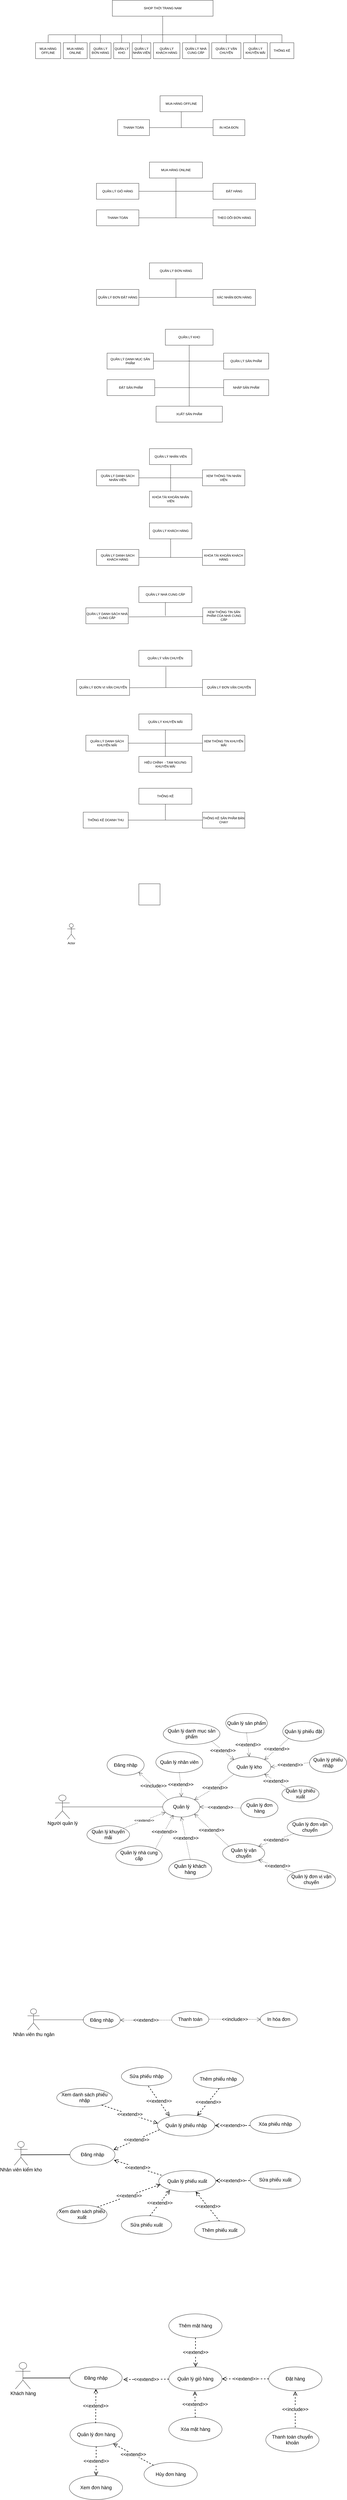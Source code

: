 <mxfile version="20.8.23" type="device"><diagram name="Page-1" id="HyWWzxSgBRr3ty2dSBjD"><mxGraphModel dx="1280" dy="484" grid="0" gridSize="10" guides="1" tooltips="1" connect="0" arrows="0" fold="1" page="0" pageScale="1" pageWidth="850" pageHeight="1100" background="none" math="0" shadow="0"><root><mxCell id="0"/><mxCell id="1" parent="0"/><mxCell id="_XjApnB1WR810djl3Nv8-1" value="SHOP THỜI TRANG NAM" style="rounded=0;whiteSpace=wrap;html=1;" parent="1" vertex="1"><mxGeometry x="260" y="70" width="380" height="60" as="geometry"/></mxCell><mxCell id="_XjApnB1WR810djl3Nv8-3" value="QUẢN LÝ KHO" style="rounded=0;whiteSpace=wrap;html=1;" parent="1" vertex="1"><mxGeometry x="265" y="230" width="60" height="60" as="geometry"/></mxCell><mxCell id="_XjApnB1WR810djl3Nv8-4" value="QUẢN LÝ NHÂN VIÊN" style="rounded=0;whiteSpace=wrap;html=1;" parent="1" vertex="1"><mxGeometry x="335" y="230" width="70" height="60" as="geometry"/></mxCell><mxCell id="_XjApnB1WR810djl3Nv8-5" value="QUẢN LÝ KHÁCH HÀNG" style="rounded=0;whiteSpace=wrap;html=1;" parent="1" vertex="1"><mxGeometry x="415" y="230" width="100" height="60" as="geometry"/></mxCell><mxCell id="_XjApnB1WR810djl3Nv8-6" value="QUẢN LÝ VẬN CHUYỂN" style="rounded=0;whiteSpace=wrap;html=1;" parent="1" vertex="1"><mxGeometry x="635" y="230" width="110" height="60" as="geometry"/></mxCell><mxCell id="_XjApnB1WR810djl3Nv8-7" value="QUẢN LÝ NHÀ CUNG CẤP" style="rounded=0;whiteSpace=wrap;html=1;" parent="1" vertex="1"><mxGeometry x="525" y="230" width="100" height="60" as="geometry"/></mxCell><mxCell id="_XjApnB1WR810djl3Nv8-8" value="QUẢN LÝ KHUYẾN MÃI" style="rounded=0;whiteSpace=wrap;html=1;" parent="1" vertex="1"><mxGeometry x="755" y="230" width="90" height="60" as="geometry"/></mxCell><mxCell id="_XjApnB1WR810djl3Nv8-9" value="QUẢN LÝ ĐƠN HÀNG" style="rounded=0;whiteSpace=wrap;html=1;" parent="1" vertex="1"><mxGeometry x="175" y="230" width="80" height="60" as="geometry"/></mxCell><mxCell id="_XjApnB1WR810djl3Nv8-10" value="MUA HÀNG ONLINE" style="rounded=0;whiteSpace=wrap;html=1;" parent="1" vertex="1"><mxGeometry x="75" y="230" width="90" height="60" as="geometry"/></mxCell><mxCell id="_XjApnB1WR810djl3Nv8-11" value="THỐNG KÊ" style="rounded=0;whiteSpace=wrap;html=1;" parent="1" vertex="1"><mxGeometry x="855" y="230" width="90" height="60" as="geometry"/></mxCell><mxCell id="_XjApnB1WR810djl3Nv8-13" value="MUA HÀNG OFFLINE" style="rounded=0;whiteSpace=wrap;html=1;" parent="1" vertex="1"><mxGeometry x="-30" y="230" width="95" height="60" as="geometry"/></mxCell><mxCell id="_XjApnB1WR810djl3Nv8-14" value="" style="endArrow=none;html=1;rounded=0;" parent="1" edge="1"><mxGeometry width="50" height="50" relative="1" as="geometry"><mxPoint x="20" y="200" as="sourcePoint"/><mxPoint x="900" y="200" as="targetPoint"/></mxGeometry></mxCell><mxCell id="_XjApnB1WR810djl3Nv8-15" value="" style="endArrow=none;html=1;rounded=0;entryX=0.5;entryY=1;entryDx=0;entryDy=0;" parent="1" target="_XjApnB1WR810djl3Nv8-1" edge="1"><mxGeometry width="50" height="50" relative="1" as="geometry"><mxPoint x="450" y="200" as="sourcePoint"/><mxPoint x="530" y="160" as="targetPoint"/></mxGeometry></mxCell><mxCell id="_XjApnB1WR810djl3Nv8-16" value="" style="endArrow=none;html=1;rounded=0;exitX=0.5;exitY=0;exitDx=0;exitDy=0;" parent="1" source="_XjApnB1WR810djl3Nv8-3" edge="1"><mxGeometry width="50" height="50" relative="1" as="geometry"><mxPoint x="480" y="210" as="sourcePoint"/><mxPoint x="295" y="200" as="targetPoint"/></mxGeometry></mxCell><mxCell id="_XjApnB1WR810djl3Nv8-17" value="" style="endArrow=none;html=1;rounded=0;exitX=0.5;exitY=0;exitDx=0;exitDy=0;" parent="1" source="_XjApnB1WR810djl3Nv8-9" edge="1"><mxGeometry width="50" height="50" relative="1" as="geometry"><mxPoint x="205" y="230" as="sourcePoint"/><mxPoint x="215" y="200" as="targetPoint"/></mxGeometry></mxCell><mxCell id="_XjApnB1WR810djl3Nv8-18" value="" style="endArrow=none;html=1;rounded=0;" parent="1" edge="1"><mxGeometry width="50" height="50" relative="1" as="geometry"><mxPoint x="120" y="230" as="sourcePoint"/><mxPoint x="120" y="200" as="targetPoint"/></mxGeometry></mxCell><mxCell id="_XjApnB1WR810djl3Nv8-19" value="" style="endArrow=none;html=1;rounded=0;exitX=0.5;exitY=0;exitDx=0;exitDy=0;" parent="1" source="_XjApnB1WR810djl3Nv8-13" edge="1"><mxGeometry width="50" height="50" relative="1" as="geometry"><mxPoint x="-40" y="250" as="sourcePoint"/><mxPoint x="18" y="200" as="targetPoint"/></mxGeometry></mxCell><mxCell id="_XjApnB1WR810djl3Nv8-20" value="" style="endArrow=none;html=1;rounded=0;exitX=0.5;exitY=0;exitDx=0;exitDy=0;" parent="1" source="_XjApnB1WR810djl3Nv8-4" edge="1"><mxGeometry width="50" height="50" relative="1" as="geometry"><mxPoint x="480" y="210" as="sourcePoint"/><mxPoint x="370" y="200" as="targetPoint"/></mxGeometry></mxCell><mxCell id="_XjApnB1WR810djl3Nv8-22" value="" style="endArrow=none;html=1;rounded=0;" parent="1" edge="1"><mxGeometry width="50" height="50" relative="1" as="geometry"><mxPoint x="450" y="230" as="sourcePoint"/><mxPoint x="450" y="200" as="targetPoint"/></mxGeometry></mxCell><mxCell id="_XjApnB1WR810djl3Nv8-23" value="" style="endArrow=none;html=1;rounded=0;exitX=0.5;exitY=0;exitDx=0;exitDy=0;" parent="1" source="_XjApnB1WR810djl3Nv8-7" edge="1"><mxGeometry width="50" height="50" relative="1" as="geometry"><mxPoint x="525" y="250" as="sourcePoint"/><mxPoint x="575" y="200" as="targetPoint"/></mxGeometry></mxCell><mxCell id="_XjApnB1WR810djl3Nv8-24" value="" style="endArrow=none;html=1;rounded=0;" parent="1" edge="1"><mxGeometry width="50" height="50" relative="1" as="geometry"><mxPoint x="690" y="230" as="sourcePoint"/><mxPoint x="690" y="200" as="targetPoint"/></mxGeometry></mxCell><mxCell id="_XjApnB1WR810djl3Nv8-25" value="" style="endArrow=none;html=1;rounded=0;exitX=0.5;exitY=0;exitDx=0;exitDy=0;" parent="1" source="_XjApnB1WR810djl3Nv8-8" edge="1"><mxGeometry width="50" height="50" relative="1" as="geometry"><mxPoint x="690" y="280" as="sourcePoint"/><mxPoint x="800" y="200" as="targetPoint"/></mxGeometry></mxCell><mxCell id="_XjApnB1WR810djl3Nv8-26" value="" style="endArrow=none;html=1;rounded=0;exitX=0.5;exitY=0;exitDx=0;exitDy=0;" parent="1" source="_XjApnB1WR810djl3Nv8-11" edge="1"><mxGeometry width="50" height="50" relative="1" as="geometry"><mxPoint x="440" y="280" as="sourcePoint"/><mxPoint x="900" y="200" as="targetPoint"/></mxGeometry></mxCell><mxCell id="RyogoqrXzvxZcZIkqM9H-1" value="MUA HÀNG OFFLINE" style="rounded=0;whiteSpace=wrap;html=1;" parent="1" vertex="1"><mxGeometry x="440" y="430" width="160" height="60" as="geometry"/></mxCell><mxCell id="RyogoqrXzvxZcZIkqM9H-2" value="THANH TOÁN" style="rounded=0;whiteSpace=wrap;html=1;" parent="1" vertex="1"><mxGeometry x="280" y="520" width="120" height="60" as="geometry"/></mxCell><mxCell id="RyogoqrXzvxZcZIkqM9H-3" value="IN HÓA ĐƠN" style="rounded=0;whiteSpace=wrap;html=1;" parent="1" vertex="1"><mxGeometry x="640" y="520" width="120" height="60" as="geometry"/></mxCell><mxCell id="RyogoqrXzvxZcZIkqM9H-4" value="" style="endArrow=none;html=1;rounded=0;entryX=0;entryY=0.5;entryDx=0;entryDy=0;exitX=1;exitY=0.5;exitDx=0;exitDy=0;" parent="1" source="RyogoqrXzvxZcZIkqM9H-2" target="RyogoqrXzvxZcZIkqM9H-3" edge="1"><mxGeometry width="50" height="50" relative="1" as="geometry"><mxPoint x="460" y="620" as="sourcePoint"/><mxPoint x="510" y="570" as="targetPoint"/></mxGeometry></mxCell><mxCell id="RyogoqrXzvxZcZIkqM9H-5" value="" style="endArrow=none;html=1;rounded=0;entryX=0.5;entryY=1;entryDx=0;entryDy=0;" parent="1" target="RyogoqrXzvxZcZIkqM9H-1" edge="1"><mxGeometry width="50" height="50" relative="1" as="geometry"><mxPoint x="520" y="550" as="sourcePoint"/><mxPoint x="510" y="570" as="targetPoint"/></mxGeometry></mxCell><mxCell id="RyogoqrXzvxZcZIkqM9H-6" value="MUA HÀNG ONLINE" style="rounded=0;whiteSpace=wrap;html=1;" parent="1" vertex="1"><mxGeometry x="400" y="680" width="200" height="60" as="geometry"/></mxCell><mxCell id="RyogoqrXzvxZcZIkqM9H-7" value="ĐẶT HÀNG" style="rounded=0;whiteSpace=wrap;html=1;" parent="1" vertex="1"><mxGeometry x="640" y="760" width="160" height="60" as="geometry"/></mxCell><mxCell id="RyogoqrXzvxZcZIkqM9H-9" value="THEO DÕI ĐƠN HÀNG" style="rounded=0;whiteSpace=wrap;html=1;" parent="1" vertex="1"><mxGeometry x="640" y="860" width="160" height="60" as="geometry"/></mxCell><mxCell id="RyogoqrXzvxZcZIkqM9H-10" value="THANH TOÁN" style="rounded=0;whiteSpace=wrap;html=1;" parent="1" vertex="1"><mxGeometry x="200" y="860" width="160" height="60" as="geometry"/></mxCell><mxCell id="RyogoqrXzvxZcZIkqM9H-12" value="QUẢN LÝ GIỎ HÀNG" style="rounded=0;whiteSpace=wrap;html=1;" parent="1" vertex="1"><mxGeometry x="200" y="760" width="160" height="60" as="geometry"/></mxCell><mxCell id="RyogoqrXzvxZcZIkqM9H-13" value="" style="endArrow=none;html=1;rounded=0;exitX=1;exitY=0.5;exitDx=0;exitDy=0;entryX=0;entryY=0.5;entryDx=0;entryDy=0;" parent="1" source="RyogoqrXzvxZcZIkqM9H-12" target="RyogoqrXzvxZcZIkqM9H-7" edge="1"><mxGeometry width="50" height="50" relative="1" as="geometry"><mxPoint x="390" y="790" as="sourcePoint"/><mxPoint x="600" y="790" as="targetPoint"/></mxGeometry></mxCell><mxCell id="RyogoqrXzvxZcZIkqM9H-14" value="" style="endArrow=none;html=1;rounded=0;exitX=0;exitY=0.5;exitDx=0;exitDy=0;entryX=1;entryY=0.5;entryDx=0;entryDy=0;" parent="1" source="RyogoqrXzvxZcZIkqM9H-9" target="RyogoqrXzvxZcZIkqM9H-10" edge="1"><mxGeometry width="50" height="50" relative="1" as="geometry"><mxPoint x="460" y="860" as="sourcePoint"/><mxPoint x="420" y="930" as="targetPoint"/></mxGeometry></mxCell><mxCell id="RyogoqrXzvxZcZIkqM9H-15" value="" style="endArrow=none;html=1;rounded=0;entryX=0.5;entryY=1;entryDx=0;entryDy=0;" parent="1" target="RyogoqrXzvxZcZIkqM9H-6" edge="1"><mxGeometry width="50" height="50" relative="1" as="geometry"><mxPoint x="500" y="890" as="sourcePoint"/><mxPoint x="510" y="810" as="targetPoint"/></mxGeometry></mxCell><mxCell id="RyogoqrXzvxZcZIkqM9H-17" value="QUẢN LÝ ĐƠN HÀNG" style="rounded=0;whiteSpace=wrap;html=1;" parent="1" vertex="1"><mxGeometry x="400" y="1060" width="200" height="60" as="geometry"/></mxCell><mxCell id="RyogoqrXzvxZcZIkqM9H-18" value="QUẢN LÝ ĐƠN ĐẶT HÀNG" style="rounded=0;whiteSpace=wrap;html=1;" parent="1" vertex="1"><mxGeometry x="200" y="1160" width="160" height="60" as="geometry"/></mxCell><mxCell id="RyogoqrXzvxZcZIkqM9H-19" value="XÁC NHẬN ĐƠN HÀNG" style="rounded=0;whiteSpace=wrap;html=1;" parent="1" vertex="1"><mxGeometry x="640" y="1160" width="160" height="60" as="geometry"/></mxCell><mxCell id="RyogoqrXzvxZcZIkqM9H-21" value="" style="endArrow=none;html=1;rounded=0;entryX=0;entryY=0.5;entryDx=0;entryDy=0;exitX=1;exitY=0.5;exitDx=0;exitDy=0;" parent="1" source="RyogoqrXzvxZcZIkqM9H-18" target="RyogoqrXzvxZcZIkqM9H-19" edge="1"><mxGeometry width="50" height="50" relative="1" as="geometry"><mxPoint x="540" y="1220" as="sourcePoint"/><mxPoint x="590" y="1170" as="targetPoint"/></mxGeometry></mxCell><mxCell id="RyogoqrXzvxZcZIkqM9H-22" value="" style="endArrow=none;html=1;rounded=0;entryX=0.5;entryY=1;entryDx=0;entryDy=0;" parent="1" target="RyogoqrXzvxZcZIkqM9H-17" edge="1"><mxGeometry width="50" height="50" relative="1" as="geometry"><mxPoint x="500" y="1190" as="sourcePoint"/><mxPoint x="590" y="1170" as="targetPoint"/></mxGeometry></mxCell><mxCell id="RyogoqrXzvxZcZIkqM9H-23" value="QUẢN LÝ KHO" style="rounded=0;whiteSpace=wrap;html=1;" parent="1" vertex="1"><mxGeometry x="460" y="1310" width="180" height="60" as="geometry"/></mxCell><mxCell id="RyogoqrXzvxZcZIkqM9H-24" value="QUẢN LÝ DANH MỤC SẢN PHẨM" style="rounded=0;whiteSpace=wrap;html=1;" parent="1" vertex="1"><mxGeometry x="240" y="1400" width="175" height="60" as="geometry"/></mxCell><mxCell id="RyogoqrXzvxZcZIkqM9H-25" value="QUẢN LÝ SẢN PHẨM" style="rounded=0;whiteSpace=wrap;html=1;" parent="1" vertex="1"><mxGeometry x="680" y="1400" width="170" height="60" as="geometry"/></mxCell><mxCell id="RyogoqrXzvxZcZIkqM9H-26" value="ĐẶT SẢN PHẨM" style="rounded=0;whiteSpace=wrap;html=1;" parent="1" vertex="1"><mxGeometry x="240" y="1500" width="180" height="60" as="geometry"/></mxCell><mxCell id="RyogoqrXzvxZcZIkqM9H-27" value="NHẬP SẢN PHẨM" style="rounded=0;whiteSpace=wrap;html=1;" parent="1" vertex="1"><mxGeometry x="680" y="1500" width="170" height="60" as="geometry"/></mxCell><mxCell id="RyogoqrXzvxZcZIkqM9H-28" value="XUẤT SẢN PHẨM" style="rounded=0;whiteSpace=wrap;html=1;" parent="1" vertex="1"><mxGeometry x="425" y="1600" width="250" height="60" as="geometry"/></mxCell><mxCell id="RyogoqrXzvxZcZIkqM9H-29" value="" style="endArrow=none;html=1;rounded=0;entryX=0.5;entryY=1;entryDx=0;entryDy=0;exitX=0.5;exitY=0;exitDx=0;exitDy=0;" parent="1" source="RyogoqrXzvxZcZIkqM9H-28" target="RyogoqrXzvxZcZIkqM9H-23" edge="1"><mxGeometry width="50" height="50" relative="1" as="geometry"><mxPoint x="540" y="1540" as="sourcePoint"/><mxPoint x="590" y="1490" as="targetPoint"/></mxGeometry></mxCell><mxCell id="RyogoqrXzvxZcZIkqM9H-30" value="" style="endArrow=none;html=1;rounded=0;entryX=0;entryY=0.5;entryDx=0;entryDy=0;exitX=1;exitY=0.5;exitDx=0;exitDy=0;" parent="1" source="RyogoqrXzvxZcZIkqM9H-24" target="RyogoqrXzvxZcZIkqM9H-25" edge="1"><mxGeometry width="50" height="50" relative="1" as="geometry"><mxPoint x="540" y="1540" as="sourcePoint"/><mxPoint x="590" y="1490" as="targetPoint"/></mxGeometry></mxCell><mxCell id="RyogoqrXzvxZcZIkqM9H-31" value="" style="endArrow=none;html=1;rounded=0;entryX=0;entryY=0.5;entryDx=0;entryDy=0;exitX=1;exitY=0.5;exitDx=0;exitDy=0;" parent="1" source="RyogoqrXzvxZcZIkqM9H-26" target="RyogoqrXzvxZcZIkqM9H-27" edge="1"><mxGeometry width="50" height="50" relative="1" as="geometry"><mxPoint x="540" y="1540" as="sourcePoint"/><mxPoint x="590" y="1490" as="targetPoint"/></mxGeometry></mxCell><mxCell id="VxilIQaraNkpWYvb3Jwq-1" value="QUẢN LÝ NHÂN VIÊN" style="rounded=0;whiteSpace=wrap;html=1;" parent="1" vertex="1"><mxGeometry x="400" y="1760" width="160" height="60" as="geometry"/></mxCell><mxCell id="VxilIQaraNkpWYvb3Jwq-2" value="QUẢN LÝ DANH SÁCH NHÂN VIÊN" style="rounded=0;whiteSpace=wrap;html=1;" parent="1" vertex="1"><mxGeometry x="200" y="1840" width="160" height="60" as="geometry"/></mxCell><mxCell id="VxilIQaraNkpWYvb3Jwq-3" value="XEM THÔNG TIN NHÂN VIÊN" style="rounded=0;whiteSpace=wrap;html=1;" parent="1" vertex="1"><mxGeometry x="600" y="1840" width="160" height="60" as="geometry"/></mxCell><mxCell id="VxilIQaraNkpWYvb3Jwq-4" value="" style="endArrow=none;html=1;rounded=0;entryX=0;entryY=0.5;entryDx=0;entryDy=0;exitX=1;exitY=0.5;exitDx=0;exitDy=0;" parent="1" source="VxilIQaraNkpWYvb3Jwq-2" target="VxilIQaraNkpWYvb3Jwq-3" edge="1"><mxGeometry width="50" height="50" relative="1" as="geometry"><mxPoint x="390" y="1850" as="sourcePoint"/><mxPoint x="440" y="1800" as="targetPoint"/></mxGeometry></mxCell><mxCell id="VxilIQaraNkpWYvb3Jwq-5" value="" style="endArrow=none;html=1;rounded=0;entryX=0.5;entryY=1;entryDx=0;entryDy=0;" parent="1" target="VxilIQaraNkpWYvb3Jwq-1" edge="1"><mxGeometry width="50" height="50" relative="1" as="geometry"><mxPoint x="480" y="1920" as="sourcePoint"/><mxPoint x="440" y="1800" as="targetPoint"/></mxGeometry></mxCell><mxCell id="VxilIQaraNkpWYvb3Jwq-6" value="KHÓA TÀI KHOẢN NHÂN VIÊN" style="rounded=0;whiteSpace=wrap;html=1;" parent="1" vertex="1"><mxGeometry x="400" y="1920" width="160" height="60" as="geometry"/></mxCell><mxCell id="f-LgjkkznbTm_72EFnrJ-1" value="QUẢN LÝ KHÁCH HÀNG" style="rounded=0;whiteSpace=wrap;html=1;" parent="1" vertex="1"><mxGeometry x="400" y="2040" width="160" height="60" as="geometry"/></mxCell><mxCell id="f-LgjkkznbTm_72EFnrJ-2" value="QUẢN LÝ DANH SÁCH KHÁCH HÀNG" style="rounded=0;whiteSpace=wrap;html=1;" parent="1" vertex="1"><mxGeometry x="200" y="2140" width="160" height="60" as="geometry"/></mxCell><mxCell id="f-LgjkkznbTm_72EFnrJ-3" value="KHÓA TÀI KHOẢN KHÁCH HÀNG" style="rounded=0;whiteSpace=wrap;html=1;" parent="1" vertex="1"><mxGeometry x="600" y="2140" width="160" height="60" as="geometry"/></mxCell><mxCell id="f-LgjkkznbTm_72EFnrJ-4" value="" style="endArrow=none;html=1;rounded=0;entryX=0;entryY=0.5;entryDx=0;entryDy=0;exitX=1;exitY=0.5;exitDx=0;exitDy=0;" parent="1" source="f-LgjkkznbTm_72EFnrJ-2" target="f-LgjkkznbTm_72EFnrJ-3" edge="1"><mxGeometry width="50" height="50" relative="1" as="geometry"><mxPoint x="390" y="2220" as="sourcePoint"/><mxPoint x="440" y="2170" as="targetPoint"/></mxGeometry></mxCell><mxCell id="f-LgjkkznbTm_72EFnrJ-5" value="" style="endArrow=none;html=1;rounded=0;entryX=0.5;entryY=1;entryDx=0;entryDy=0;" parent="1" target="f-LgjkkznbTm_72EFnrJ-1" edge="1"><mxGeometry width="50" height="50" relative="1" as="geometry"><mxPoint x="480" y="2170" as="sourcePoint"/><mxPoint x="440" y="2170" as="targetPoint"/></mxGeometry></mxCell><mxCell id="f-LgjkkznbTm_72EFnrJ-6" value="QUẢN LÝ NHÀ CUNG CẤP" style="rounded=0;whiteSpace=wrap;html=1;" parent="1" vertex="1"><mxGeometry x="360" y="2280" width="200" height="60" as="geometry"/></mxCell><mxCell id="f-LgjkkznbTm_72EFnrJ-7" value="QUẢN LÝ DANH SÁCH NHÀ CUNG CẤP" style="rounded=0;whiteSpace=wrap;html=1;" parent="1" vertex="1"><mxGeometry x="160" y="2360" width="160" height="60" as="geometry"/></mxCell><mxCell id="f-LgjkkznbTm_72EFnrJ-8" value="" style="endArrow=none;html=1;rounded=0;entryX=0.5;entryY=1;entryDx=0;entryDy=0;" parent="1" target="f-LgjkkznbTm_72EFnrJ-6" edge="1"><mxGeometry width="50" height="50" relative="1" as="geometry"><mxPoint x="460" y="2390" as="sourcePoint"/><mxPoint x="440" y="2460" as="targetPoint"/></mxGeometry></mxCell><mxCell id="f-LgjkkznbTm_72EFnrJ-10" value="QUẢN LÝ VẬN CHUYỂN" style="rounded=0;whiteSpace=wrap;html=1;" parent="1" vertex="1"><mxGeometry x="360" y="2520" width="200" height="60" as="geometry"/></mxCell><mxCell id="f-LgjkkznbTm_72EFnrJ-11" value="QUẢN LÝ ĐƠN VỊ VẬN CHUYỂN" style="rounded=0;whiteSpace=wrap;html=1;" parent="1" vertex="1"><mxGeometry x="125" y="2630" width="200" height="60" as="geometry"/></mxCell><mxCell id="f-LgjkkznbTm_72EFnrJ-13" value="QUẢN LÝ KHUYẾN MÃI" style="rounded=0;whiteSpace=wrap;html=1;" parent="1" vertex="1"><mxGeometry x="360" y="2760" width="200" height="60" as="geometry"/></mxCell><mxCell id="f-LgjkkznbTm_72EFnrJ-14" value="QUẢN LÝ DANH SÁCH KHUYẾN MÃI" style="rounded=0;whiteSpace=wrap;html=1;" parent="1" vertex="1"><mxGeometry x="160" y="2840" width="160" height="60" as="geometry"/></mxCell><mxCell id="f-LgjkkznbTm_72EFnrJ-15" value="XEM THÔNG TIN KHUYẾN MÃI" style="rounded=0;whiteSpace=wrap;html=1;" parent="1" vertex="1"><mxGeometry x="600" y="2840" width="160" height="60" as="geometry"/></mxCell><mxCell id="f-LgjkkznbTm_72EFnrJ-16" value="HIỆU CHỈNH&amp;nbsp; - TẠM NGƯNG KHUYẾN MÃI" style="rounded=0;whiteSpace=wrap;html=1;" parent="1" vertex="1"><mxGeometry x="360" y="2920" width="200" height="60" as="geometry"/></mxCell><mxCell id="f-LgjkkznbTm_72EFnrJ-17" value="" style="endArrow=none;html=1;rounded=0;entryX=0;entryY=0.5;entryDx=0;entryDy=0;exitX=1;exitY=0.5;exitDx=0;exitDy=0;" parent="1" source="f-LgjkkznbTm_72EFnrJ-14" target="f-LgjkkznbTm_72EFnrJ-15" edge="1"><mxGeometry width="50" height="50" relative="1" as="geometry"><mxPoint x="410" y="2960" as="sourcePoint"/><mxPoint x="460" y="2910" as="targetPoint"/></mxGeometry></mxCell><mxCell id="f-LgjkkznbTm_72EFnrJ-18" value="" style="endArrow=none;html=1;rounded=0;entryX=0.5;entryY=1;entryDx=0;entryDy=0;exitX=0.5;exitY=0;exitDx=0;exitDy=0;" parent="1" source="f-LgjkkznbTm_72EFnrJ-16" target="f-LgjkkznbTm_72EFnrJ-13" edge="1"><mxGeometry width="50" height="50" relative="1" as="geometry"><mxPoint x="410" y="2960" as="sourcePoint"/><mxPoint x="460" y="2910" as="targetPoint"/></mxGeometry></mxCell><mxCell id="f-LgjkkznbTm_72EFnrJ-20" value="THỐNG KÊ" style="rounded=0;whiteSpace=wrap;html=1;" parent="1" vertex="1"><mxGeometry x="360" y="3040" width="200" height="60" as="geometry"/></mxCell><mxCell id="f-LgjkkznbTm_72EFnrJ-21" value="THỐNG KÊ DOANH THU" style="rounded=0;whiteSpace=wrap;html=1;" parent="1" vertex="1"><mxGeometry x="150" y="3130" width="170" height="60" as="geometry"/></mxCell><mxCell id="f-LgjkkznbTm_72EFnrJ-23" value="THỐNG KÊ SẢN PHẨM BÁN CHẠY" style="rounded=0;whiteSpace=wrap;html=1;" parent="1" vertex="1"><mxGeometry x="600" y="3130" width="160" height="60" as="geometry"/></mxCell><mxCell id="f-LgjkkznbTm_72EFnrJ-25" value="" style="endArrow=none;html=1;rounded=0;entryX=0;entryY=0.5;entryDx=0;entryDy=0;exitX=1;exitY=0.5;exitDx=0;exitDy=0;" parent="1" source="f-LgjkkznbTm_72EFnrJ-21" target="f-LgjkkznbTm_72EFnrJ-23" edge="1"><mxGeometry width="50" height="50" relative="1" as="geometry"><mxPoint x="410" y="3240" as="sourcePoint"/><mxPoint x="590" y="3160" as="targetPoint"/></mxGeometry></mxCell><mxCell id="f-LgjkkznbTm_72EFnrJ-27" value="" style="endArrow=none;html=1;rounded=0;entryX=0.5;entryY=1;entryDx=0;entryDy=0;" parent="1" target="f-LgjkkznbTm_72EFnrJ-20" edge="1"><mxGeometry width="50" height="50" relative="1" as="geometry"><mxPoint x="460" y="3160" as="sourcePoint"/><mxPoint x="458" y="3186" as="targetPoint"/></mxGeometry></mxCell><mxCell id="k6f5pFQyn4ghYpWaaOx5-1" value="" style="whiteSpace=wrap;html=1;aspect=fixed;" vertex="1" parent="1"><mxGeometry x="360" y="3400" width="80" height="80" as="geometry"/></mxCell><mxCell id="k6f5pFQyn4ghYpWaaOx5-2" value="Actor" style="shape=umlActor;verticalLabelPosition=bottom;verticalAlign=top;html=1;" vertex="1" parent="1"><mxGeometry x="90" y="3550" width="30" height="60" as="geometry"/></mxCell><mxCell id="k6f5pFQyn4ghYpWaaOx5-3" value="&lt;font style=&quot;font-size: 18px;&quot;&gt;Người quản lý&lt;/font&gt;" style="shape=umlActor;verticalLabelPosition=bottom;verticalAlign=top;html=1;" vertex="1" parent="1"><mxGeometry x="44" y="6834.25" width="55" height="90" as="geometry"/></mxCell><mxCell id="k6f5pFQyn4ghYpWaaOx5-7" style="edgeStyle=orthogonalEdgeStyle;rounded=0;orthogonalLoop=1;jettySize=auto;html=1;exitX=0;exitY=0.5;exitDx=0;exitDy=0;entryX=0.5;entryY=0.5;entryDx=0;entryDy=0;entryPerimeter=0;endArrow=none;endFill=0;" edge="1" parent="1" source="k6f5pFQyn4ghYpWaaOx5-6" target="k6f5pFQyn4ghYpWaaOx5-3"><mxGeometry relative="1" as="geometry"/></mxCell><mxCell id="k6f5pFQyn4ghYpWaaOx5-6" value="&lt;font style=&quot;font-size: 18px;&quot;&gt;Quản lý&lt;/font&gt;" style="ellipse;whiteSpace=wrap;html=1;" vertex="1" parent="1"><mxGeometry x="450" y="6841" width="140" height="76.5" as="geometry"/></mxCell><mxCell id="k6f5pFQyn4ghYpWaaOx5-8" value="&lt;font style=&quot;font-size: 18px;&quot;&gt;Đăng nhập&lt;/font&gt;" style="ellipse;whiteSpace=wrap;html=1;" vertex="1" parent="1"><mxGeometry x="240" y="6683" width="140" height="77" as="geometry"/></mxCell><mxCell id="k6f5pFQyn4ghYpWaaOx5-20" value="&lt;font style=&quot;font-size: 18px;&quot;&gt;&amp;lt;&amp;lt;include&amp;gt;&amp;gt;&lt;/font&gt;" style="endArrow=open;endSize=12;dashed=1;html=1;rounded=0;entryX=1;entryY=1;entryDx=0;entryDy=0;exitX=0;exitY=0;exitDx=0;exitDy=0;" edge="1" parent="1" source="k6f5pFQyn4ghYpWaaOx5-6" target="k6f5pFQyn4ghYpWaaOx5-8"><mxGeometry width="160" relative="1" as="geometry"><mxPoint x="450" y="6850" as="sourcePoint"/><mxPoint x="610" y="6850" as="targetPoint"/><Array as="points"/></mxGeometry></mxCell><mxCell id="k6f5pFQyn4ghYpWaaOx5-21" value="&lt;font style=&quot;font-size: 18px;&quot;&gt;Quản lý nhân viên&lt;/font&gt;" style="ellipse;whiteSpace=wrap;html=1;" vertex="1" parent="1"><mxGeometry x="424" y="6671" width="177" height="79" as="geometry"/></mxCell><mxCell id="k6f5pFQyn4ghYpWaaOx5-22" value="&lt;font style=&quot;font-size: 19px;&quot;&gt;Quản lý khách hàng&lt;/font&gt;" style="ellipse;whiteSpace=wrap;html=1;" vertex="1" parent="1"><mxGeometry x="473" y="7077" width="162" height="74" as="geometry"/></mxCell><mxCell id="k6f5pFQyn4ghYpWaaOx5-23" value="&lt;font style=&quot;font-size: 18px;&quot;&gt;Quản lý kho&lt;/font&gt;" style="ellipse;whiteSpace=wrap;html=1;" vertex="1" parent="1"><mxGeometry x="695" y="6690" width="163" height="77" as="geometry"/></mxCell><mxCell id="k6f5pFQyn4ghYpWaaOx5-24" value="&lt;font style=&quot;font-size: 18px;&quot;&gt;Quản lý đơn hàng&lt;/font&gt;" style="ellipse;whiteSpace=wrap;html=1;" vertex="1" parent="1"><mxGeometry x="745" y="6847" width="140" height="73" as="geometry"/></mxCell><mxCell id="k6f5pFQyn4ghYpWaaOx5-25" value="&lt;font style=&quot;font-size: 18px;&quot;&gt;Quản lý vận chuyển&lt;/font&gt;" style="ellipse;whiteSpace=wrap;html=1;" vertex="1" parent="1"><mxGeometry x="676" y="7017" width="159" height="73" as="geometry"/></mxCell><mxCell id="k6f5pFQyn4ghYpWaaOx5-26" value="&lt;font style=&quot;font-size: 18px;&quot;&gt;Quản lý nhà cung cấp&lt;/font&gt;" style="ellipse;whiteSpace=wrap;html=1;" vertex="1" parent="1"><mxGeometry x="273" y="7026" width="175" height="74" as="geometry"/></mxCell><mxCell id="k6f5pFQyn4ghYpWaaOx5-27" value="&lt;font style=&quot;font-size: 18px;&quot;&gt;&amp;lt;&amp;lt;extend&amp;gt;&amp;gt;&lt;/font&gt;" style="endArrow=open;endSize=12;dashed=1;html=1;rounded=0;exitX=1;exitY=0;exitDx=0;exitDy=0;" edge="1" parent="1" source="k6f5pFQyn4ghYpWaaOx5-26"><mxGeometry width="160" relative="1" as="geometry"><mxPoint x="450" y="6920" as="sourcePoint"/><mxPoint x="490" y="6910" as="targetPoint"/></mxGeometry></mxCell><mxCell id="k6f5pFQyn4ghYpWaaOx5-28" value="&lt;font style=&quot;font-size: 18px;&quot;&gt;&amp;lt;&amp;lt;extend&amp;gt;&amp;gt;&lt;/font&gt;" style="endArrow=open;endSize=12;dashed=1;html=1;rounded=0;exitX=0.5;exitY=1;exitDx=0;exitDy=0;entryX=0.5;entryY=0;entryDx=0;entryDy=0;" edge="1" parent="1" source="k6f5pFQyn4ghYpWaaOx5-21" target="k6f5pFQyn4ghYpWaaOx5-6"><mxGeometry width="160" relative="1" as="geometry"><mxPoint x="450" y="6920" as="sourcePoint"/><mxPoint x="580" y="6780" as="targetPoint"/><Array as="points"><mxPoint x="520" y="6810"/></Array></mxGeometry></mxCell><mxCell id="k6f5pFQyn4ghYpWaaOx5-29" value="&lt;font style=&quot;font-size: 18px;&quot;&gt;&amp;lt;&amp;lt;extend&amp;gt;&amp;gt;&lt;/font&gt;" style="endArrow=open;endSize=12;dashed=1;html=1;rounded=0;exitX=0.5;exitY=0;exitDx=0;exitDy=0;entryX=0.5;entryY=1;entryDx=0;entryDy=0;" edge="1" parent="1" source="k6f5pFQyn4ghYpWaaOx5-22" target="k6f5pFQyn4ghYpWaaOx5-6"><mxGeometry width="160" relative="1" as="geometry"><mxPoint x="450" y="6920" as="sourcePoint"/><mxPoint x="520" y="6940" as="targetPoint"/></mxGeometry></mxCell><mxCell id="k6f5pFQyn4ghYpWaaOx5-30" value="&lt;font style=&quot;font-size: 18px;&quot;&gt;&amp;lt;&amp;lt;extend&amp;gt;&amp;gt;&lt;/font&gt;" style="endArrow=open;endSize=12;dashed=1;html=1;rounded=0;exitX=0;exitY=1;exitDx=0;exitDy=0;entryX=1;entryY=0;entryDx=0;entryDy=0;" edge="1" parent="1" source="k6f5pFQyn4ghYpWaaOx5-23" target="k6f5pFQyn4ghYpWaaOx5-6"><mxGeometry x="-0.006" width="160" relative="1" as="geometry"><mxPoint x="450" y="6920" as="sourcePoint"/><mxPoint x="770" y="6810" as="targetPoint"/><Array as="points"><mxPoint x="660" y="6800"/></Array><mxPoint as="offset"/></mxGeometry></mxCell><mxCell id="k6f5pFQyn4ghYpWaaOx5-31" value="&lt;font style=&quot;font-size: 18px;&quot;&gt;&amp;lt;&amp;lt;extend&amp;gt;&amp;gt;&lt;/font&gt;" style="endArrow=open;endSize=12;dashed=1;html=1;rounded=0;entryX=1;entryY=0.5;entryDx=0;entryDy=0;exitX=0;exitY=0.5;exitDx=0;exitDy=0;" edge="1" parent="1" source="k6f5pFQyn4ghYpWaaOx5-24" target="k6f5pFQyn4ghYpWaaOx5-6"><mxGeometry width="160" relative="1" as="geometry"><mxPoint x="450" y="6920" as="sourcePoint"/><mxPoint x="610" y="6920" as="targetPoint"/></mxGeometry></mxCell><mxCell id="k6f5pFQyn4ghYpWaaOx5-32" value="&lt;font style=&quot;font-size: 18px;&quot;&gt;&amp;lt;&amp;lt;extend&amp;gt;&amp;gt;&lt;/font&gt;" style="endArrow=open;endSize=12;dashed=1;html=1;rounded=0;exitX=0;exitY=0;exitDx=0;exitDy=0;entryX=1;entryY=1;entryDx=0;entryDy=0;" edge="1" parent="1" source="k6f5pFQyn4ghYpWaaOx5-25" target="k6f5pFQyn4ghYpWaaOx5-6"><mxGeometry width="160" relative="1" as="geometry"><mxPoint x="450" y="6920" as="sourcePoint"/><mxPoint x="610" y="6920" as="targetPoint"/></mxGeometry></mxCell><mxCell id="k6f5pFQyn4ghYpWaaOx5-33" value="&lt;font style=&quot;font-size: 18px;&quot;&gt;Quản lý danh mục sản phẩm&lt;/font&gt;" style="ellipse;whiteSpace=wrap;html=1;" vertex="1" parent="1"><mxGeometry x="452" y="6564" width="214" height="80" as="geometry"/></mxCell><mxCell id="k6f5pFQyn4ghYpWaaOx5-34" value="&lt;font style=&quot;font-size: 18px;&quot;&gt;Quản lý sản phẩm&lt;/font&gt;" style="ellipse;whiteSpace=wrap;html=1;" vertex="1" parent="1"><mxGeometry x="688" y="6527" width="157" height="73" as="geometry"/></mxCell><mxCell id="k6f5pFQyn4ghYpWaaOx5-35" value="&lt;font style=&quot;font-size: 18px;&quot;&gt;Quản lý phiếu đặt&lt;/font&gt;" style="ellipse;whiteSpace=wrap;html=1;" vertex="1" parent="1"><mxGeometry x="903" y="6557" width="156" height="75" as="geometry"/></mxCell><mxCell id="k6f5pFQyn4ghYpWaaOx5-36" value="&lt;font style=&quot;font-size: 18px;&quot;&gt;Quản lý phiếu nhập&lt;/font&gt;" style="ellipse;whiteSpace=wrap;html=1;" vertex="1" parent="1"><mxGeometry x="1004" y="6675" width="140" height="75" as="geometry"/></mxCell><mxCell id="k6f5pFQyn4ghYpWaaOx5-38" value="&lt;font style=&quot;font-size: 18px;&quot;&gt;Quản lý phiếu xuất&lt;/font&gt;" style="ellipse;whiteSpace=wrap;html=1;" vertex="1" parent="1"><mxGeometry x="900" y="6800" width="140" height="60" as="geometry"/></mxCell><mxCell id="k6f5pFQyn4ghYpWaaOx5-39" value="&lt;font style=&quot;font-size: 18px;&quot;&gt;&amp;lt;&amp;lt;extend&amp;gt;&amp;gt;&lt;/font&gt;" style="endArrow=open;endSize=12;dashed=1;html=1;rounded=0;entryX=0;entryY=0;entryDx=0;entryDy=0;exitX=1;exitY=1;exitDx=0;exitDy=0;" edge="1" parent="1" source="k6f5pFQyn4ghYpWaaOx5-33" target="k6f5pFQyn4ghYpWaaOx5-23"><mxGeometry width="160" relative="1" as="geometry"><mxPoint x="720" y="6790" as="sourcePoint"/><mxPoint x="880" y="6790" as="targetPoint"/></mxGeometry></mxCell><mxCell id="k6f5pFQyn4ghYpWaaOx5-40" value="&lt;font style=&quot;font-size: 18px;&quot;&gt;&amp;lt;&amp;lt;extend&amp;gt;&amp;gt;&lt;/font&gt;" style="endArrow=open;endSize=12;dashed=1;html=1;rounded=0;entryX=0.5;entryY=0;entryDx=0;entryDy=0;exitX=0.5;exitY=1;exitDx=0;exitDy=0;" edge="1" parent="1" source="k6f5pFQyn4ghYpWaaOx5-34" target="k6f5pFQyn4ghYpWaaOx5-23"><mxGeometry width="160" relative="1" as="geometry"><mxPoint x="720" y="6790" as="sourcePoint"/><mxPoint x="880" y="6790" as="targetPoint"/></mxGeometry></mxCell><mxCell id="k6f5pFQyn4ghYpWaaOx5-41" value="&lt;font style=&quot;font-size: 18px;&quot;&gt;&amp;lt;&amp;lt;extend&amp;gt;&amp;gt;&lt;/font&gt;" style="endArrow=open;endSize=12;dashed=1;html=1;rounded=0;exitX=0;exitY=1;exitDx=0;exitDy=0;entryX=1;entryY=0;entryDx=0;entryDy=0;" edge="1" parent="1" source="k6f5pFQyn4ghYpWaaOx5-35" target="k6f5pFQyn4ghYpWaaOx5-23"><mxGeometry width="160" relative="1" as="geometry"><mxPoint x="720" y="6790" as="sourcePoint"/><mxPoint x="880" y="6790" as="targetPoint"/></mxGeometry></mxCell><mxCell id="k6f5pFQyn4ghYpWaaOx5-42" value="&lt;font style=&quot;font-size: 18px;&quot;&gt;&amp;lt;&amp;lt;extend&amp;gt;&amp;gt;&lt;/font&gt;" style="endArrow=open;endSize=12;dashed=1;html=1;rounded=0;entryX=1;entryY=0.5;entryDx=0;entryDy=0;exitX=0;exitY=0.5;exitDx=0;exitDy=0;" edge="1" parent="1" source="k6f5pFQyn4ghYpWaaOx5-36" target="k6f5pFQyn4ghYpWaaOx5-23"><mxGeometry width="160" relative="1" as="geometry"><mxPoint x="720" y="6790" as="sourcePoint"/><mxPoint x="880" y="6790" as="targetPoint"/></mxGeometry></mxCell><mxCell id="k6f5pFQyn4ghYpWaaOx5-43" value="&lt;font style=&quot;font-size: 18px;&quot;&gt;&amp;lt;&amp;lt;extend&amp;gt;&amp;gt;&lt;/font&gt;" style="endArrow=open;endSize=12;dashed=1;html=1;rounded=0;entryX=1;entryY=1;entryDx=0;entryDy=0;exitX=0;exitY=0;exitDx=0;exitDy=0;" edge="1" parent="1" source="k6f5pFQyn4ghYpWaaOx5-38" target="k6f5pFQyn4ghYpWaaOx5-23"><mxGeometry width="160" relative="1" as="geometry"><mxPoint x="720" y="6790" as="sourcePoint"/><mxPoint x="880" y="6790" as="targetPoint"/></mxGeometry></mxCell><mxCell id="k6f5pFQyn4ghYpWaaOx5-45" value="&lt;font style=&quot;font-size: 18px;&quot;&gt;Quản lý đơn vận chuyển&lt;/font&gt;" style="ellipse;whiteSpace=wrap;html=1;" vertex="1" parent="1"><mxGeometry x="920" y="6921" width="171" height="69" as="geometry"/></mxCell><mxCell id="k6f5pFQyn4ghYpWaaOx5-46" value="&lt;font style=&quot;font-size: 18px;&quot;&gt;Quản lý đơn vị vận chuyển&lt;/font&gt;" style="ellipse;whiteSpace=wrap;html=1;" vertex="1" parent="1"><mxGeometry x="920" y="7116" width="182" height="74" as="geometry"/></mxCell><mxCell id="k6f5pFQyn4ghYpWaaOx5-49" value="&lt;font style=&quot;font-size: 18px;&quot;&gt;&amp;lt;&amp;lt;extend&amp;gt;&amp;gt;&lt;/font&gt;" style="endArrow=open;endSize=12;dashed=1;html=1;rounded=0;entryX=1;entryY=0;entryDx=0;entryDy=0;exitX=0;exitY=1;exitDx=0;exitDy=0;" edge="1" parent="1" source="k6f5pFQyn4ghYpWaaOx5-45" target="k6f5pFQyn4ghYpWaaOx5-25"><mxGeometry width="160" relative="1" as="geometry"><mxPoint x="500" y="7040" as="sourcePoint"/><mxPoint x="660" y="7040" as="targetPoint"/></mxGeometry></mxCell><mxCell id="k6f5pFQyn4ghYpWaaOx5-50" value="&lt;font style=&quot;font-size: 18px;&quot;&gt;&amp;lt;&amp;lt;extend&amp;gt;&amp;gt;&lt;/font&gt;" style="endArrow=open;endSize=12;dashed=1;html=1;rounded=0;entryX=1;entryY=1;entryDx=0;entryDy=0;exitX=0;exitY=0;exitDx=0;exitDy=0;" edge="1" parent="1" source="k6f5pFQyn4ghYpWaaOx5-46" target="k6f5pFQyn4ghYpWaaOx5-25"><mxGeometry x="-0.051" y="-2" width="160" relative="1" as="geometry"><mxPoint x="500" y="7040" as="sourcePoint"/><mxPoint x="660" y="7040" as="targetPoint"/><mxPoint as="offset"/></mxGeometry></mxCell><mxCell id="k6f5pFQyn4ghYpWaaOx5-51" value="&lt;font style=&quot;font-size: 18px;&quot;&gt;Quản lý khuyến mãi&lt;/font&gt;" style="ellipse;whiteSpace=wrap;html=1;" vertex="1" parent="1"><mxGeometry x="164" y="6950" width="161" height="68" as="geometry"/></mxCell><mxCell id="k6f5pFQyn4ghYpWaaOx5-52" value="&lt;font style=&quot;font-size: 14px;&quot;&gt;&amp;lt;&amp;lt;extend&amp;gt;&amp;gt;&lt;/font&gt;" style="endArrow=open;endSize=12;dashed=1;html=1;rounded=0;exitX=1;exitY=0;exitDx=0;exitDy=0;" edge="1" parent="1" source="k6f5pFQyn4ghYpWaaOx5-51"><mxGeometry x="-0.002" width="160" relative="1" as="geometry"><mxPoint x="280" y="6960" as="sourcePoint"/><mxPoint x="460" y="6900" as="targetPoint"/><mxPoint as="offset"/></mxGeometry></mxCell><mxCell id="k6f5pFQyn4ghYpWaaOx5-125" value="&lt;font style=&quot;font-size: 18px;&quot;&gt;Nhân viên thu ngân&lt;/font&gt;" style="shape=umlActor;verticalLabelPosition=bottom;verticalAlign=top;html=1;" vertex="1" parent="1"><mxGeometry x="-60" y="7640" width="45" height="80" as="geometry"/></mxCell><mxCell id="k6f5pFQyn4ghYpWaaOx5-126" value="&lt;font style=&quot;font-size: 18px;&quot;&gt;Đăng nhập&lt;/font&gt;" style="ellipse;whiteSpace=wrap;html=1;" vertex="1" parent="1"><mxGeometry x="150" y="7650" width="140" height="65" as="geometry"/></mxCell><mxCell id="k6f5pFQyn4ghYpWaaOx5-127" value="&lt;font style=&quot;font-size: 18px;&quot;&gt;Thanh toán&lt;/font&gt;" style="ellipse;whiteSpace=wrap;html=1;" vertex="1" parent="1"><mxGeometry x="484" y="7650" width="140" height="60" as="geometry"/></mxCell><mxCell id="k6f5pFQyn4ghYpWaaOx5-129" value="&lt;font style=&quot;font-size: 18px;&quot;&gt;In hóa đơn&lt;/font&gt;" style="ellipse;whiteSpace=wrap;html=1;" vertex="1" parent="1"><mxGeometry x="818" y="7650" width="140" height="60" as="geometry"/></mxCell><mxCell id="k6f5pFQyn4ghYpWaaOx5-134" value="" style="endArrow=none;html=1;rounded=0;entryX=0.015;entryY=0.486;entryDx=0;entryDy=0;entryPerimeter=0;exitX=0.503;exitY=0.52;exitDx=0;exitDy=0;exitPerimeter=0;" edge="1" parent="1" source="k6f5pFQyn4ghYpWaaOx5-125" target="k6f5pFQyn4ghYpWaaOx5-126"><mxGeometry width="50" height="50" relative="1" as="geometry"><mxPoint x="290" y="7700" as="sourcePoint"/><mxPoint x="340" y="7650" as="targetPoint"/></mxGeometry></mxCell><mxCell id="k6f5pFQyn4ghYpWaaOx5-135" value="&lt;font style=&quot;font-size: 18px;&quot;&gt;&amp;lt;&amp;lt;extend&amp;gt;&amp;gt;&lt;/font&gt;" style="endArrow=open;endSize=12;dashed=1;html=1;rounded=0;exitX=-0.006;exitY=0.546;exitDx=0;exitDy=0;exitPerimeter=0;" edge="1" parent="1" source="k6f5pFQyn4ghYpWaaOx5-127"><mxGeometry width="160" relative="1" as="geometry"><mxPoint x="460" y="7800" as="sourcePoint"/><mxPoint x="290" y="7683" as="targetPoint"/></mxGeometry></mxCell><mxCell id="k6f5pFQyn4ghYpWaaOx5-136" value="&lt;font style=&quot;font-size: 18px;&quot;&gt;&amp;lt;&amp;lt;include&amp;gt;&amp;gt;&lt;/font&gt;" style="endArrow=open;endSize=12;dashed=1;html=1;rounded=0;entryX=0.013;entryY=0.504;entryDx=0;entryDy=0;entryPerimeter=0;exitX=1.008;exitY=0.487;exitDx=0;exitDy=0;exitPerimeter=0;" edge="1" parent="1" source="k6f5pFQyn4ghYpWaaOx5-127" target="k6f5pFQyn4ghYpWaaOx5-129"><mxGeometry x="-0.002" width="160" relative="1" as="geometry"><mxPoint x="330" y="7730" as="sourcePoint"/><mxPoint x="490" y="7730" as="targetPoint"/><mxPoint as="offset"/></mxGeometry></mxCell><mxCell id="k6f5pFQyn4ghYpWaaOx5-138" value="Nhân viên kiểm kho" style="shape=umlActor;verticalLabelPosition=bottom;verticalAlign=top;html=1;fontSize=18;" vertex="1" parent="1"><mxGeometry x="-110" y="8140" width="50" height="90" as="geometry"/></mxCell><mxCell id="k6f5pFQyn4ghYpWaaOx5-139" value="Đăng nhập" style="ellipse;whiteSpace=wrap;html=1;fontSize=18;" vertex="1" parent="1"><mxGeometry x="100" y="8150" width="170" height="80" as="geometry"/></mxCell><mxCell id="k6f5pFQyn4ghYpWaaOx5-140" value="Quản lý phiếu nhập" style="ellipse;whiteSpace=wrap;html=1;fontSize=18;" vertex="1" parent="1"><mxGeometry x="430" y="8040" width="217" height="80" as="geometry"/></mxCell><mxCell id="k6f5pFQyn4ghYpWaaOx5-141" value="Quản lý phiếu xuất" style="ellipse;whiteSpace=wrap;html=1;fontSize=18;" vertex="1" parent="1"><mxGeometry x="435" y="8250" width="215" height="80" as="geometry"/></mxCell><mxCell id="k6f5pFQyn4ghYpWaaOx5-142" value="&amp;lt;&amp;lt;extend&amp;gt;&amp;gt;" style="endArrow=open;endSize=12;dashed=1;html=1;rounded=0;strokeWidth=2;fontSize=18;entryX=0.967;entryY=0.273;entryDx=0;entryDy=0;entryPerimeter=0;exitX=0.033;exitY=0.702;exitDx=0;exitDy=0;exitPerimeter=0;" edge="1" parent="1" source="k6f5pFQyn4ghYpWaaOx5-140" target="k6f5pFQyn4ghYpWaaOx5-139"><mxGeometry width="160" relative="1" as="geometry"><mxPoint x="340" y="8070" as="sourcePoint"/><mxPoint x="500" y="8070" as="targetPoint"/></mxGeometry></mxCell><mxCell id="k6f5pFQyn4ghYpWaaOx5-145" value="&amp;lt;&amp;lt;extend&amp;gt;&amp;gt;" style="endArrow=open;endSize=12;dashed=1;html=1;rounded=0;strokeWidth=2;fontSize=18;entryX=0.976;entryY=0.755;entryDx=0;entryDy=0;entryPerimeter=0;exitX=0.049;exitY=0.22;exitDx=0;exitDy=0;exitPerimeter=0;" edge="1" parent="1" source="k6f5pFQyn4ghYpWaaOx5-141" target="k6f5pFQyn4ghYpWaaOx5-139"><mxGeometry width="160" relative="1" as="geometry"><mxPoint x="340" y="8080" as="sourcePoint"/><mxPoint x="500" y="8080" as="targetPoint"/></mxGeometry></mxCell><mxCell id="k6f5pFQyn4ghYpWaaOx5-146" value="" style="endArrow=none;html=1;rounded=0;strokeWidth=2;fontSize=18;entryX=0.517;entryY=0.56;entryDx=0;entryDy=0;entryPerimeter=0;" edge="1" parent="1" target="k6f5pFQyn4ghYpWaaOx5-138"><mxGeometry width="50" height="50" relative="1" as="geometry"><mxPoint x="100" y="8190" as="sourcePoint"/><mxPoint x="450" y="8060" as="targetPoint"/></mxGeometry></mxCell><mxCell id="k6f5pFQyn4ghYpWaaOx5-147" value="Thêm phiếu nhập" style="ellipse;whiteSpace=wrap;html=1;fontSize=18;" vertex="1" parent="1"><mxGeometry x="565" y="7870" width="190" height="70" as="geometry"/></mxCell><mxCell id="k6f5pFQyn4ghYpWaaOx5-148" value="Xóa phiếu nhập" style="ellipse;whiteSpace=wrap;html=1;fontSize=18;" vertex="1" parent="1"><mxGeometry x="780" y="8040" width="190" height="70" as="geometry"/></mxCell><mxCell id="k6f5pFQyn4ghYpWaaOx5-149" value="Sửa phiếu nhập" style="ellipse;whiteSpace=wrap;html=1;fontSize=18;" vertex="1" parent="1"><mxGeometry x="294" y="7860" width="190" height="70" as="geometry"/></mxCell><mxCell id="k6f5pFQyn4ghYpWaaOx5-150" value="Xem danh sách phiếu nhập" style="ellipse;whiteSpace=wrap;html=1;fontSize=18;" vertex="1" parent="1"><mxGeometry x="50" y="7940" width="210" height="70" as="geometry"/></mxCell><mxCell id="k6f5pFQyn4ghYpWaaOx5-151" value="Thêm phiếu xuất" style="ellipse;whiteSpace=wrap;html=1;fontSize=18;" vertex="1" parent="1"><mxGeometry x="570" y="8440" width="190" height="70" as="geometry"/></mxCell><mxCell id="k6f5pFQyn4ghYpWaaOx5-153" value="Sửa phiếu xuất" style="ellipse;whiteSpace=wrap;html=1;fontSize=18;" vertex="1" parent="1"><mxGeometry x="780" y="8250" width="190" height="70" as="geometry"/></mxCell><mxCell id="k6f5pFQyn4ghYpWaaOx5-154" value="Sửa phiếu xuất" style="ellipse;whiteSpace=wrap;html=1;fontSize=18;" vertex="1" parent="1"><mxGeometry x="294" y="8420" width="190" height="70" as="geometry"/></mxCell><mxCell id="k6f5pFQyn4ghYpWaaOx5-156" value="Xem danh sách phiếu xuất" style="ellipse;whiteSpace=wrap;html=1;fontSize=18;" vertex="1" parent="1"><mxGeometry x="50" y="8380" width="190" height="70" as="geometry"/></mxCell><mxCell id="k6f5pFQyn4ghYpWaaOx5-157" value="&amp;lt;&amp;lt;extend&amp;gt;&amp;gt;" style="endArrow=open;endSize=12;dashed=1;html=1;rounded=0;strokeWidth=2;fontSize=18;exitX=0.536;exitY=1.027;exitDx=0;exitDy=0;exitPerimeter=0;entryX=0.211;entryY=0.059;entryDx=0;entryDy=0;entryPerimeter=0;" edge="1" parent="1" source="k6f5pFQyn4ghYpWaaOx5-149" target="k6f5pFQyn4ghYpWaaOx5-140"><mxGeometry width="160" relative="1" as="geometry"><mxPoint x="370" y="8210" as="sourcePoint"/><mxPoint x="530" y="8210" as="targetPoint"/></mxGeometry></mxCell><mxCell id="k6f5pFQyn4ghYpWaaOx5-158" value="&amp;lt;&amp;lt;extend&amp;gt;&amp;gt;" style="endArrow=open;endSize=12;dashed=1;html=1;rounded=0;strokeWidth=2;fontSize=18;entryX=0.692;entryY=0.041;entryDx=0;entryDy=0;entryPerimeter=0;exitX=0.516;exitY=1.006;exitDx=0;exitDy=0;exitPerimeter=0;" edge="1" parent="1" source="k6f5pFQyn4ghYpWaaOx5-147" target="k6f5pFQyn4ghYpWaaOx5-140"><mxGeometry width="160" relative="1" as="geometry"><mxPoint x="370" y="8210" as="sourcePoint"/><mxPoint x="530" y="8210" as="targetPoint"/></mxGeometry></mxCell><mxCell id="k6f5pFQyn4ghYpWaaOx5-159" value="&amp;lt;&amp;lt;extend&amp;gt;&amp;gt;" style="endArrow=open;endSize=12;dashed=1;html=1;rounded=0;strokeWidth=2;fontSize=18;" edge="1" parent="1" target="k6f5pFQyn4ghYpWaaOx5-140"><mxGeometry width="160" relative="1" as="geometry"><mxPoint x="780" y="8080" as="sourcePoint"/><mxPoint x="530" y="8210" as="targetPoint"/></mxGeometry></mxCell><mxCell id="k6f5pFQyn4ghYpWaaOx5-160" value="&amp;lt;&amp;lt;extend&amp;gt;&amp;gt;" style="endArrow=open;endSize=12;dashed=1;html=1;rounded=0;strokeWidth=2;fontSize=18;exitX=0.81;exitY=0.904;exitDx=0;exitDy=0;exitPerimeter=0;entryX=0.007;entryY=0.398;entryDx=0;entryDy=0;entryPerimeter=0;" edge="1" parent="1" source="k6f5pFQyn4ghYpWaaOx5-150" target="k6f5pFQyn4ghYpWaaOx5-140"><mxGeometry width="160" relative="1" as="geometry"><mxPoint x="370" y="8210" as="sourcePoint"/><mxPoint x="530" y="8210" as="targetPoint"/></mxGeometry></mxCell><mxCell id="k6f5pFQyn4ghYpWaaOx5-161" value="&amp;lt;&amp;lt;extend&amp;gt;&amp;gt;" style="endArrow=open;endSize=12;dashed=1;html=1;rounded=0;strokeWidth=2;fontSize=18;exitX=-0.007;exitY=0.537;exitDx=0;exitDy=0;exitPerimeter=0;" edge="1" parent="1" source="k6f5pFQyn4ghYpWaaOx5-153"><mxGeometry width="160" relative="1" as="geometry"><mxPoint x="370" y="8210" as="sourcePoint"/><mxPoint x="650" y="8288" as="targetPoint"/></mxGeometry></mxCell><mxCell id="k6f5pFQyn4ghYpWaaOx5-162" value="&amp;lt;&amp;lt;extend&amp;gt;&amp;gt;" style="endArrow=open;endSize=12;dashed=1;html=1;rounded=0;strokeWidth=2;fontSize=18;entryX=0.649;entryY=0.988;entryDx=0;entryDy=0;entryPerimeter=0;exitX=0.497;exitY=0.006;exitDx=0;exitDy=0;exitPerimeter=0;" edge="1" parent="1" source="k6f5pFQyn4ghYpWaaOx5-151" target="k6f5pFQyn4ghYpWaaOx5-141"><mxGeometry width="160" relative="1" as="geometry"><mxPoint x="370" y="8210" as="sourcePoint"/><mxPoint x="530" y="8210" as="targetPoint"/></mxGeometry></mxCell><mxCell id="k6f5pFQyn4ghYpWaaOx5-163" value="&amp;lt;&amp;lt;extend&amp;gt;&amp;gt;" style="endArrow=open;endSize=12;dashed=1;html=1;rounded=0;strokeWidth=2;fontSize=18;entryX=0.197;entryY=0.916;entryDx=0;entryDy=0;entryPerimeter=0;exitX=0.566;exitY=0.006;exitDx=0;exitDy=0;exitPerimeter=0;" edge="1" parent="1" source="k6f5pFQyn4ghYpWaaOx5-154" target="k6f5pFQyn4ghYpWaaOx5-141"><mxGeometry width="160" relative="1" as="geometry"><mxPoint x="370" y="8210" as="sourcePoint"/><mxPoint x="530" y="8210" as="targetPoint"/></mxGeometry></mxCell><mxCell id="k6f5pFQyn4ghYpWaaOx5-164" value="&amp;lt;&amp;lt;extend&amp;gt;&amp;gt;" style="endArrow=open;endSize=12;dashed=1;html=1;rounded=0;strokeWidth=2;fontSize=18;entryX=0.031;entryY=0.648;entryDx=0;entryDy=0;entryPerimeter=0;exitX=0.808;exitY=0.108;exitDx=0;exitDy=0;exitPerimeter=0;" edge="1" parent="1" source="k6f5pFQyn4ghYpWaaOx5-156" target="k6f5pFQyn4ghYpWaaOx5-141"><mxGeometry width="160" relative="1" as="geometry"><mxPoint x="370" y="8210" as="sourcePoint"/><mxPoint x="530" y="8210" as="targetPoint"/></mxGeometry></mxCell><mxCell id="k6f5pFQyn4ghYpWaaOx5-165" value="Khách hàng" style="shape=umlActor;verticalLabelPosition=bottom;verticalAlign=top;html=1;fontSize=18;" vertex="1" parent="1"><mxGeometry x="-106" y="8973" width="57" height="100" as="geometry"/></mxCell><mxCell id="k6f5pFQyn4ghYpWaaOx5-166" value="Đăng nhập" style="ellipse;whiteSpace=wrap;html=1;fontSize=18;" vertex="1" parent="1"><mxGeometry x="99" y="8990" width="198" height="83" as="geometry"/></mxCell><mxCell id="k6f5pFQyn4ghYpWaaOx5-168" value="" style="endArrow=none;html=1;rounded=0;strokeWidth=2;fontSize=18;entryX=0.007;entryY=0.5;entryDx=0;entryDy=0;entryPerimeter=0;exitX=0.509;exitY=0.587;exitDx=0;exitDy=0;exitPerimeter=0;" edge="1" parent="1" source="k6f5pFQyn4ghYpWaaOx5-165" target="k6f5pFQyn4ghYpWaaOx5-166"><mxGeometry width="50" height="50" relative="1" as="geometry"><mxPoint x="425" y="9034" as="sourcePoint"/><mxPoint x="475" y="8984" as="targetPoint"/></mxGeometry></mxCell><mxCell id="k6f5pFQyn4ghYpWaaOx5-169" value="Quản lý giỏ hàng" style="ellipse;whiteSpace=wrap;html=1;fontSize=18;" vertex="1" parent="1"><mxGeometry x="473" y="8990" width="201" height="90" as="geometry"/></mxCell><mxCell id="k6f5pFQyn4ghYpWaaOx5-171" value="Đặt hàng" style="ellipse;whiteSpace=wrap;html=1;fontSize=18;" vertex="1" parent="1"><mxGeometry x="850" y="8990" width="201" height="90" as="geometry"/></mxCell><mxCell id="k6f5pFQyn4ghYpWaaOx5-172" value="&amp;lt;&amp;lt;extend&amp;gt;&amp;gt;" style="endArrow=open;endSize=12;dashed=1;html=1;rounded=0;strokeWidth=2;fontSize=18;entryX=1.023;entryY=0.573;entryDx=0;entryDy=0;entryPerimeter=0;" edge="1" parent="1" source="k6f5pFQyn4ghYpWaaOx5-169" target="k6f5pFQyn4ghYpWaaOx5-166"><mxGeometry width="160" relative="1" as="geometry"><mxPoint x="200" y="8940" as="sourcePoint"/><mxPoint x="350" y="9120" as="targetPoint"/></mxGeometry></mxCell><mxCell id="k6f5pFQyn4ghYpWaaOx5-173" value="&amp;lt;&amp;lt;extend&amp;gt;&amp;gt;" style="endArrow=open;endSize=12;dashed=1;html=1;rounded=0;strokeWidth=2;fontSize=18;" edge="1" parent="1" source="k6f5pFQyn4ghYpWaaOx5-171" target="k6f5pFQyn4ghYpWaaOx5-169"><mxGeometry x="0.006" width="160" relative="1" as="geometry"><mxPoint x="357.5" y="8960" as="sourcePoint"/><mxPoint x="517.5" y="8960" as="targetPoint"/><mxPoint as="offset"/></mxGeometry></mxCell><mxCell id="k6f5pFQyn4ghYpWaaOx5-174" value="Hủy đơn hàng" style="ellipse;whiteSpace=wrap;html=1;fontSize=18;" vertex="1" parent="1"><mxGeometry x="379.5" y="9350" width="201" height="90" as="geometry"/></mxCell><mxCell id="k6f5pFQyn4ghYpWaaOx5-175" value="&amp;lt;&amp;lt;extend&amp;gt;&amp;gt;" style="endArrow=open;endSize=12;dashed=1;html=1;rounded=0;strokeWidth=2;fontSize=18;" edge="1" parent="1" source="k6f5pFQyn4ghYpWaaOx5-174" target="k6f5pFQyn4ghYpWaaOx5-185"><mxGeometry width="160" relative="1" as="geometry"><mxPoint x="190" y="9410" as="sourcePoint"/><mxPoint x="951" y="8980" as="targetPoint"/></mxGeometry></mxCell><mxCell id="k6f5pFQyn4ghYpWaaOx5-176" value="Thêm mặt hàng" style="ellipse;whiteSpace=wrap;html=1;fontSize=18;" vertex="1" parent="1"><mxGeometry x="473" y="8790" width="201" height="90" as="geometry"/></mxCell><mxCell id="k6f5pFQyn4ghYpWaaOx5-178" value="Thanh toán chuyển khoản" style="ellipse;whiteSpace=wrap;html=1;fontSize=18;" vertex="1" parent="1"><mxGeometry x="839" y="9220" width="201" height="90" as="geometry"/></mxCell><mxCell id="k6f5pFQyn4ghYpWaaOx5-179" value="&amp;lt;&amp;lt;include&amp;gt;&amp;gt;" style="endArrow=open;endSize=12;dashed=1;html=1;rounded=0;strokeWidth=2;fontSize=18;entryX=0.498;entryY=1.021;entryDx=0;entryDy=0;entryPerimeter=0;exitX=0.553;exitY=-0.027;exitDx=0;exitDy=0;exitPerimeter=0;" edge="1" parent="1" source="k6f5pFQyn4ghYpWaaOx5-178" target="k6f5pFQyn4ghYpWaaOx5-171"><mxGeometry width="160" relative="1" as="geometry"><mxPoint x="370" y="9130" as="sourcePoint"/><mxPoint x="530" y="9130" as="targetPoint"/></mxGeometry></mxCell><mxCell id="k6f5pFQyn4ghYpWaaOx5-181" value="&amp;lt;&amp;lt;extend&amp;gt;&amp;gt;" style="endArrow=open;endSize=12;dashed=1;html=1;rounded=0;strokeWidth=2;fontSize=18;" edge="1" parent="1" source="k6f5pFQyn4ghYpWaaOx5-176"><mxGeometry width="160" relative="1" as="geometry"><mxPoint x="370" y="8890" as="sourcePoint"/><mxPoint x="574" y="8990" as="targetPoint"/></mxGeometry></mxCell><mxCell id="k6f5pFQyn4ghYpWaaOx5-183" value="Xóa mặt hàng" style="ellipse;whiteSpace=wrap;html=1;fontSize=18;" vertex="1" parent="1"><mxGeometry x="473" y="9180" width="201" height="90" as="geometry"/></mxCell><mxCell id="k6f5pFQyn4ghYpWaaOx5-184" value="&amp;lt;&amp;lt;extend&amp;gt;&amp;gt;" style="endArrow=open;endSize=12;dashed=1;html=1;rounded=0;strokeWidth=2;fontSize=18;entryX=0.49;entryY=1.021;entryDx=0;entryDy=0;entryPerimeter=0;" edge="1" parent="1" source="k6f5pFQyn4ghYpWaaOx5-183" target="k6f5pFQyn4ghYpWaaOx5-169"><mxGeometry width="160" relative="1" as="geometry"><mxPoint x="370" y="9020" as="sourcePoint"/><mxPoint x="430" y="9160" as="targetPoint"/></mxGeometry></mxCell><mxCell id="k6f5pFQyn4ghYpWaaOx5-185" value="Quản lý đơn hàng" style="ellipse;whiteSpace=wrap;html=1;fontSize=18;" vertex="1" parent="1"><mxGeometry x="100" y="9200" width="198" height="90" as="geometry"/></mxCell><mxCell id="k6f5pFQyn4ghYpWaaOx5-186" value="&amp;lt;&amp;lt;extend&amp;gt;&amp;gt;" style="endArrow=open;endSize=12;dashed=1;html=1;rounded=0;strokeWidth=2;fontSize=18;exitX=0.49;exitY=0.021;exitDx=0;exitDy=0;exitPerimeter=0;" edge="1" parent="1" source="k6f5pFQyn4ghYpWaaOx5-185" target="k6f5pFQyn4ghYpWaaOx5-166"><mxGeometry width="160" relative="1" as="geometry"><mxPoint x="410" y="9260" as="sourcePoint"/><mxPoint x="570" y="9260" as="targetPoint"/></mxGeometry></mxCell><mxCell id="k6f5pFQyn4ghYpWaaOx5-189" value="Xem đơn hàng" style="ellipse;whiteSpace=wrap;html=1;fontSize=18;" vertex="1" parent="1"><mxGeometry x="97.5" y="9400" width="201" height="90" as="geometry"/></mxCell><mxCell id="k6f5pFQyn4ghYpWaaOx5-190" value="&amp;lt;&amp;lt;extend&amp;gt;&amp;gt;" style="endArrow=open;endSize=12;dashed=1;html=1;rounded=0;strokeWidth=2;fontSize=18;entryX=0.503;entryY=0.005;entryDx=0;entryDy=0;entryPerimeter=0;" edge="1" parent="1" source="k6f5pFQyn4ghYpWaaOx5-185" target="k6f5pFQyn4ghYpWaaOx5-189"><mxGeometry width="160" relative="1" as="geometry"><mxPoint x="410" y="9220" as="sourcePoint"/><mxPoint x="570" y="9220" as="targetPoint"/></mxGeometry></mxCell><mxCell id="k6f5pFQyn4ghYpWaaOx5-193" value="QUẢN LÝ ĐƠN VẬN CHUYỂN" style="rounded=0;whiteSpace=wrap;html=1;" vertex="1" parent="1"><mxGeometry x="600" y="2630" width="200" height="60" as="geometry"/></mxCell><mxCell id="k6f5pFQyn4ghYpWaaOx5-194" value="" style="endArrow=none;html=1;rounded=0;strokeWidth=1;fontSize=18;entryX=0;entryY=0.5;entryDx=0;entryDy=0;entryPerimeter=0;exitX=1;exitY=0.517;exitDx=0;exitDy=0;exitPerimeter=0;" edge="1" parent="1" source="f-LgjkkznbTm_72EFnrJ-11" target="k6f5pFQyn4ghYpWaaOx5-193"><mxGeometry width="50" height="50" relative="1" as="geometry"><mxPoint x="390" y="2690" as="sourcePoint"/><mxPoint x="440" y="2640" as="targetPoint"/></mxGeometry></mxCell><mxCell id="k6f5pFQyn4ghYpWaaOx5-195" value="" style="endArrow=none;html=1;rounded=0;strokeWidth=1;fontSize=18;entryX=0.51;entryY=1.033;entryDx=0;entryDy=0;entryPerimeter=0;" edge="1" parent="1" target="f-LgjkkznbTm_72EFnrJ-10"><mxGeometry width="50" height="50" relative="1" as="geometry"><mxPoint x="462" y="2660" as="sourcePoint"/><mxPoint x="440" y="2640" as="targetPoint"/></mxGeometry></mxCell><mxCell id="k6f5pFQyn4ghYpWaaOx5-196" value="XEM THÔNG TIN SẢN PHẨM CỦA NHÀ CUNG CẤP" style="rounded=0;whiteSpace=wrap;html=1;" vertex="1" parent="1"><mxGeometry x="601" y="2360" width="160" height="60" as="geometry"/></mxCell><mxCell id="k6f5pFQyn4ghYpWaaOx5-197" value="" style="endArrow=none;html=1;rounded=0;strokeWidth=1;fontSize=18;entryX=0.006;entryY=0.55;entryDx=0;entryDy=0;entryPerimeter=0;exitX=1.019;exitY=0.567;exitDx=0;exitDy=0;exitPerimeter=0;" edge="1" parent="1" source="f-LgjkkznbTm_72EFnrJ-7" target="k6f5pFQyn4ghYpWaaOx5-196"><mxGeometry width="50" height="50" relative="1" as="geometry"><mxPoint x="390" y="2530" as="sourcePoint"/><mxPoint x="440" y="2480" as="targetPoint"/></mxGeometry></mxCell></root></mxGraphModel></diagram></mxfile>